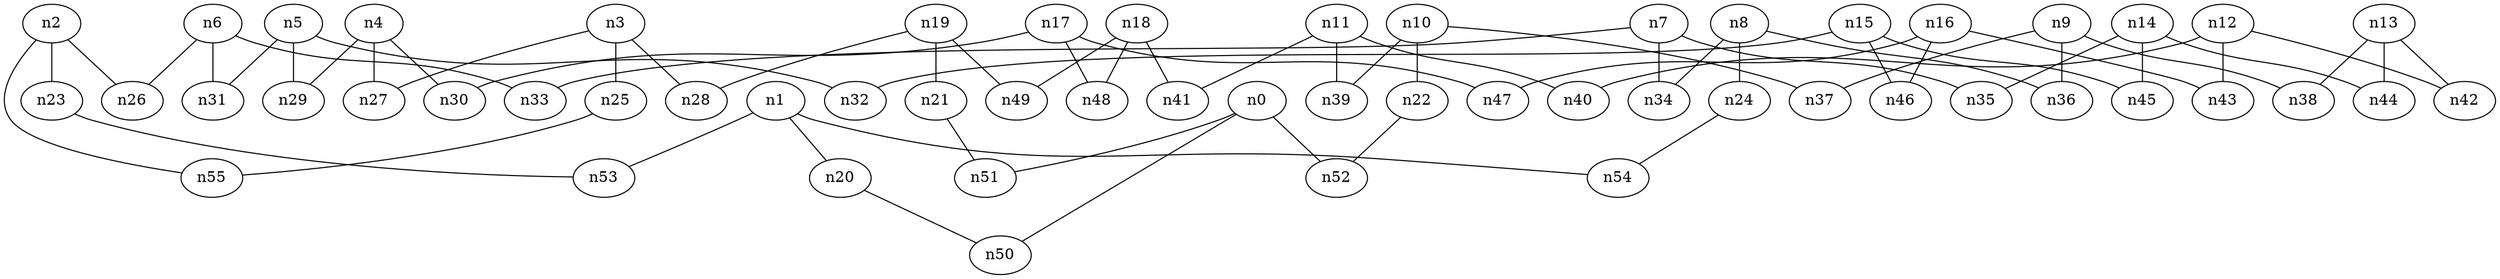 strict graph "" {
	graph [edge_default="{}",
		node_default="{}"
	];
	node [label="\N"];
	n0	 [dim3pos="-0.6140833617053517,0.017662319691416555,0.789043514224515",
		pos="9.396023800050243,-5.621639478240412"];
	n50	 [dim3pos="0.5422371547471362,0.21094474914886774,-0.813314933355002",
		pos="12.937381634022413,2.5206234503923945"];
	n0 -- n50	 [id=e0];
	n51	 [dim3pos="0.36276362113192223,-0.06921973169915835,-0.9293068298074386",
		pos="6.094639557589162,15.32969839056665"];
	n0 -- n51	 [id=e1];
	n52	 [dim3pos="-0.7824693008217717,0.20360879267329046,0.5884600690086056",
		pos="-3.3961603445859843,-11.624727190613692"];
	n0 -- n52	 [id=e2];
	n1	 [dim3pos="-0.1988294187490712,-0.34650800543162885,0.9167328206253449",
		pos="4.191450214874432,12.977342916598836"];
	n20	 [dim3pos="0.3894071157862106,0.340701530889819,-0.8557362707191968",
		pos="0.718786807595451,-3.6854168242178833"];
	n1 -- n20	 [id=e30];
	n53	 [dim3pos="-0.04989661790633349,-0.08687395737804257,0.9949689658733017",
		pos="10.474223785861206,-6.182833343110678"];
	n1 -- n53	 [id=e3];
	n54	 [dim3pos="0.10908417520353186,0.5275727961313182,-0.8424770545850775",
		pos="1.3669034369194897,-9.993709528921393"];
	n1 -- n54	 [id=e4];
	n2	 [dim3pos="-0.2235037465146912,-0.45402234792437,-0.8625020480434461",
		pos="-11.45302263476606,-2.6109895962384737"];
	n23	 [dim3pos="0.1004525800863678,0.18347504336053375,0.9778784114693616",
		pos="-2.0717181001225624,-6.493915627224625"];
	n2 -- n23	 [id=e33];
	n26	 [dim3pos="0.03644745977116108,0.5670563950526583,0.8228721817549267",
		pos="10.931387739485979,5.6788362971935245"];
	n2 -- n26	 [id=e5];
	n55	 [dim3pos="-0.44541864952730764,-0.4173704583206152,-0.7920884591852788",
		pos="0.7529008629606868,-15.051389808105561"];
	n2 -- n55	 [id=e6];
	n3	 [dim3pos="-0.6919700423901183,0.07139175313280283,-0.7183875541928902",
		pos="-0.1028079927088631,10.194092672674005"];
	n25	 [dim3pos="-0.6289248948909542,-0.22157295632319252,-0.7452240613483994",
		pos="6.621911494551343,-8.69485242970183"];
	n3 -- n25	 [id=e35];
	n27	 [dim3pos="-0.8193481874460173,0.30082884015131967,-0.48802720893628243",
		pos="-0.35187632252712836,-2.080624419973652"];
	n3 -- n27	 [id=e7];
	n28	 [dim3pos="0.4366903130388493,-0.1431382628219772,0.8881514556731518",
		pos="9.108033887047695,18.37206649265518"];
	n3 -- n28	 [id=e8];
	n4	 [dim3pos="0.46422332741605116,-0.8318550756773319,0.30416087084408205",
		pos="8.362990303953621,5.021446421757058"];
	n4 -- n27	 [id=e37];
	n29	 [dim3pos="0.9949576498986579,-0.05072784275229646,-0.08652144750198182",
		pos="3.0906518360178987,17.19212983260423"];
	n4 -- n29	 [id=e9];
	n30	 [dim3pos="0.11505940026926233,-0.8200810431418686,0.5605608058801671",
		pos="7.993374223840561,-13.542104087102276"];
	n4 -- n30	 [id=e10];
	n5	 [dim3pos="-0.8141058886198596,0.43506731942340854,0.38464013010110976",
		pos="-0.49079613410953377,5.10720690784371"];
	n5 -- n29	 [id=e39];
	n31	 [dim3pos="0.4364213022705028,-0.6782657214122474,-0.5911785331705153",
		pos="2.1425440374862648,10.363055008279606"];
	n5 -- n31	 [id=e11];
	n32	 [dim3pos="-0.7958543017372895,0.03157723730958923,0.6046642113521727",
		pos="6.243528949933716,11.644918496944488"];
	n5 -- n32	 [id=e12];
	n6	 [dim3pos="-0.20361929875672696,0.5511600568847975,0.809173512213892",
		pos="-1.2169110966776713,-0.6280521978467851"];
	n6 -- n26	 [id=e36];
	n6 -- n31	 [id=e41];
	n33	 [dim3pos="0.17603666834800566,-0.29315806187649157,-0.9397177460034227",
		pos="2.111571489821297,22.34014095689088"];
	n6 -- n33	 [id=e13];
	n7	 [dim3pos="-0.028561543811509094,0.03166270394972832,0.9990904420490144",
		pos="-0.836846269583507,6.240530978746246"];
	n7 -- n33	 [id=e43];
	n34	 [dim3pos="0.17330006190528008,-0.2374740083461927,0.9558102237911135",
		pos="5.342812982674895,-5.9847925366182855"];
	n7 -- n34	 [id=e14];
	n35	 [dim3pos="-0.05421005700824529,0.030450327330486006,0.9980651518235817",
		pos="5.771396221307295,-0.06221691792629896"];
	n7 -- n35	 [id=e15];
	n8	 [dim3pos="-0.31075096307020955,0.49380466172226206,-0.8121519531542725",
		pos="-4.150703954784774,8.801812687753854"];
	n24	 [dim3pos="0.09447614272973565,-0.5938273551915012,0.7990264893488684",
		pos="-7.696206968967966,19.494677797536355"];
	n8 -- n24	 [id=e34];
	n8 -- n34	 [id=e44];
	n36	 [dim3pos="0.5942422638155652,-0.5142132863766301,0.618434174354149",
		pos="5.569860720892873,32.31997428432943"];
	n8 -- n36	 [id=e16];
	n9	 [dim3pos="-0.8596535978391459,0.1331050451020769,-0.4932329456662298",
		pos="2.987976827158991,-10.479771965294246"];
	n9 -- n36	 [id=e46];
	n37	 [dim3pos="-0.8281833469087553,-0.4793957702098655,-0.29033091362771224",
		pos="9.949502468027184,1.8653689553050141"];
	n9 -- n37	 [id=e17];
	n38	 [dim3pos="-0.6902866970999825,-0.0652926492142362,-0.7205838922466861",
		pos="3.2358997975894024,-10.190930226240921"];
	n9 -- n38	 [id=e18];
	n10	 [dim3pos="0.011739205952545535,0.9231264782584538,0.3843171817415245",
		pos="1.5580802218172694,1.17632823847467"];
	n22	 [dim3pos="0.6834674198282386,-0.6110204176436651,-0.39940748022025263",
		pos="-7.012676027323857,1.9816667719149632"];
	n10 -- n22	 [id=e32];
	n10 -- n37	 [id=e47];
	n39	 [dim3pos="-0.0010150245334140584,0.7286431805173299,0.6848927545322598",
		pos="7.8553746668113895,25.949081051871524"];
	n10 -- n39	 [id=e19];
	n11	 [dim3pos="0.016627893498646292,0.4651054913038525,0.8850990877392202",
		pos="7.818246053356939,6.767274758446862"];
	n11 -- n39	 [id=e49];
	n40	 [dim3pos="-0.1312543452733069,-0.33465576383505213,-0.9331547656090352",
		pos="4.3386186752905305,-22.358853662450922"];
	n11 -- n40	 [id=e20];
	n41	 [dim3pos="-0.04345603327652836,0.20494337626427694,0.9778086651780441",
		pos="8.062926112039234,25.34380472581719"];
	n11 -- n41	 [id=e21];
	n12	 [dim3pos="-0.1420135208956888,-0.17560384060543255,-0.9741639754412147",
		pos="-2.2508289583826535,-9.652585104991614"];
	n12 -- n40	 [id=e50];
	n42	 [dim3pos="-0.30304251773183755,-0.19310946595718895,-0.9332062829859635",
		pos="-2.57424308261965,-9.792339708549664"];
	n12 -- n42	 [id=e22];
	n43	 [dim3pos="0.06121545022013131,0.07427569695092286,-0.9953571165651056",
		pos="-2.260099492760049,-3.045192647184473"];
	n12 -- n43	 [id=e23];
	n13	 [dim3pos="-0.4222843352478051,-0.10190292202083627,-0.9007173445026662",
		pos="3.378379251334768,15.258584963600846"];
	n13 -- n38	 [id=e48];
	n13 -- n42	 [id=e52];
	n44	 [dim3pos="0.18841925687535144,0.00036268845988576245,0.9820886172314703",
		pos="6.285110206035211,12.755923294341802"];
	n13 -- n44	 [id=e24];
	n14	 [dim3pos="0.0671313988055208,-0.012846021776585998,-0.9976614430852431",
		pos="15.51889252242914,-9.356375198276412"];
	n14 -- n35	 [id=e45];
	n14 -- n44	 [id=e54];
	n45	 [dim3pos="-0.3548886146787092,0.010324327961987375,0.9348515814949238",
		pos="6.254101768235402,12.20341508708007"];
	n14 -- n45	 [id=e25];
	n15	 [dim3pos="0.5895287380768484,0.09604674899358442,-0.8020167635338317",
		pos="3.3030949268788117,-2.501460389795724"];
	n15 -- n32	 [id=e42];
	n15 -- n45	 [id=e55];
	n46	 [dim3pos="-0.4522355330166449,-0.2733169976409146,0.8489881279957379",
		pos="0.5436255836265617,-6.839914226558183"];
	n15 -- n46	 [id=e26];
	n16	 [dim3pos="-0.25610003499472567,-0.3074307475104955,0.9164600960002778",
		pos="-5.40695013255483,-19.26121035339704"];
	n16 -- n43	 [id=e53];
	n16 -- n46	 [id=e56];
	n47	 [dim3pos="-0.19052798669186172,-0.4977269848756136,0.846148293630482",
		pos="1.2052082323856042,-6.8452655287893345"];
	n16 -- n47	 [id=e27];
	n17	 [dim3pos="0.00267116463544149,-0.6009481721456572,0.799283528714488",
		pos="1.5752412143372927,-0.6446942787826115"];
	n17 -- n30	 [id=e40];
	n17 -- n47	 [id=e57];
	n48	 [dim3pos="0.07631640525024383,-0.3509876375428792,0.9332649594738618",
		pos="8.068082431224086,-0.36739842403862044"];
	n17 -- n48	 [id=e28];
	n18	 [dim3pos="-0.031231733812774908,0.07741116138648596,-0.9965099552417143",
		pos="-7.470502431379884,15.791534515618068"];
	n18 -- n41	 [id=e51];
	n18 -- n48	 [id=e58];
	n49	 [dim3pos="-0.0738175349798418,0.08476615817521779,-0.9936627546394772",
		pos="-0.8543288140016191,3.254233233680149"];
	n18 -- n49	 [id=e29];
	n19	 [dim3pos="0.15689786206095163,-0.08749105505099149,0.9837318619251727",
		pos="15.199280483689096,-0.1806235818035287"];
	n21	 [dim3pos="-0.08170828925153703,0.028952885561120866,0.9962356578065612",
		pos="-3.4821326254281266,25.219536462217434"];
	n19 -- n21	 [id=e31];
	n19 -- n28	 [id=e38];
	n19 -- n49	 [id=e59];
	n20 -- n50	 [id=e60];
	n21 -- n51	 [id=e61];
	n22 -- n52	 [id=e62];
	n23 -- n53	 [id=e63];
	n24 -- n54	 [id=e64];
	n25 -- n55	 [id=e65];
}
